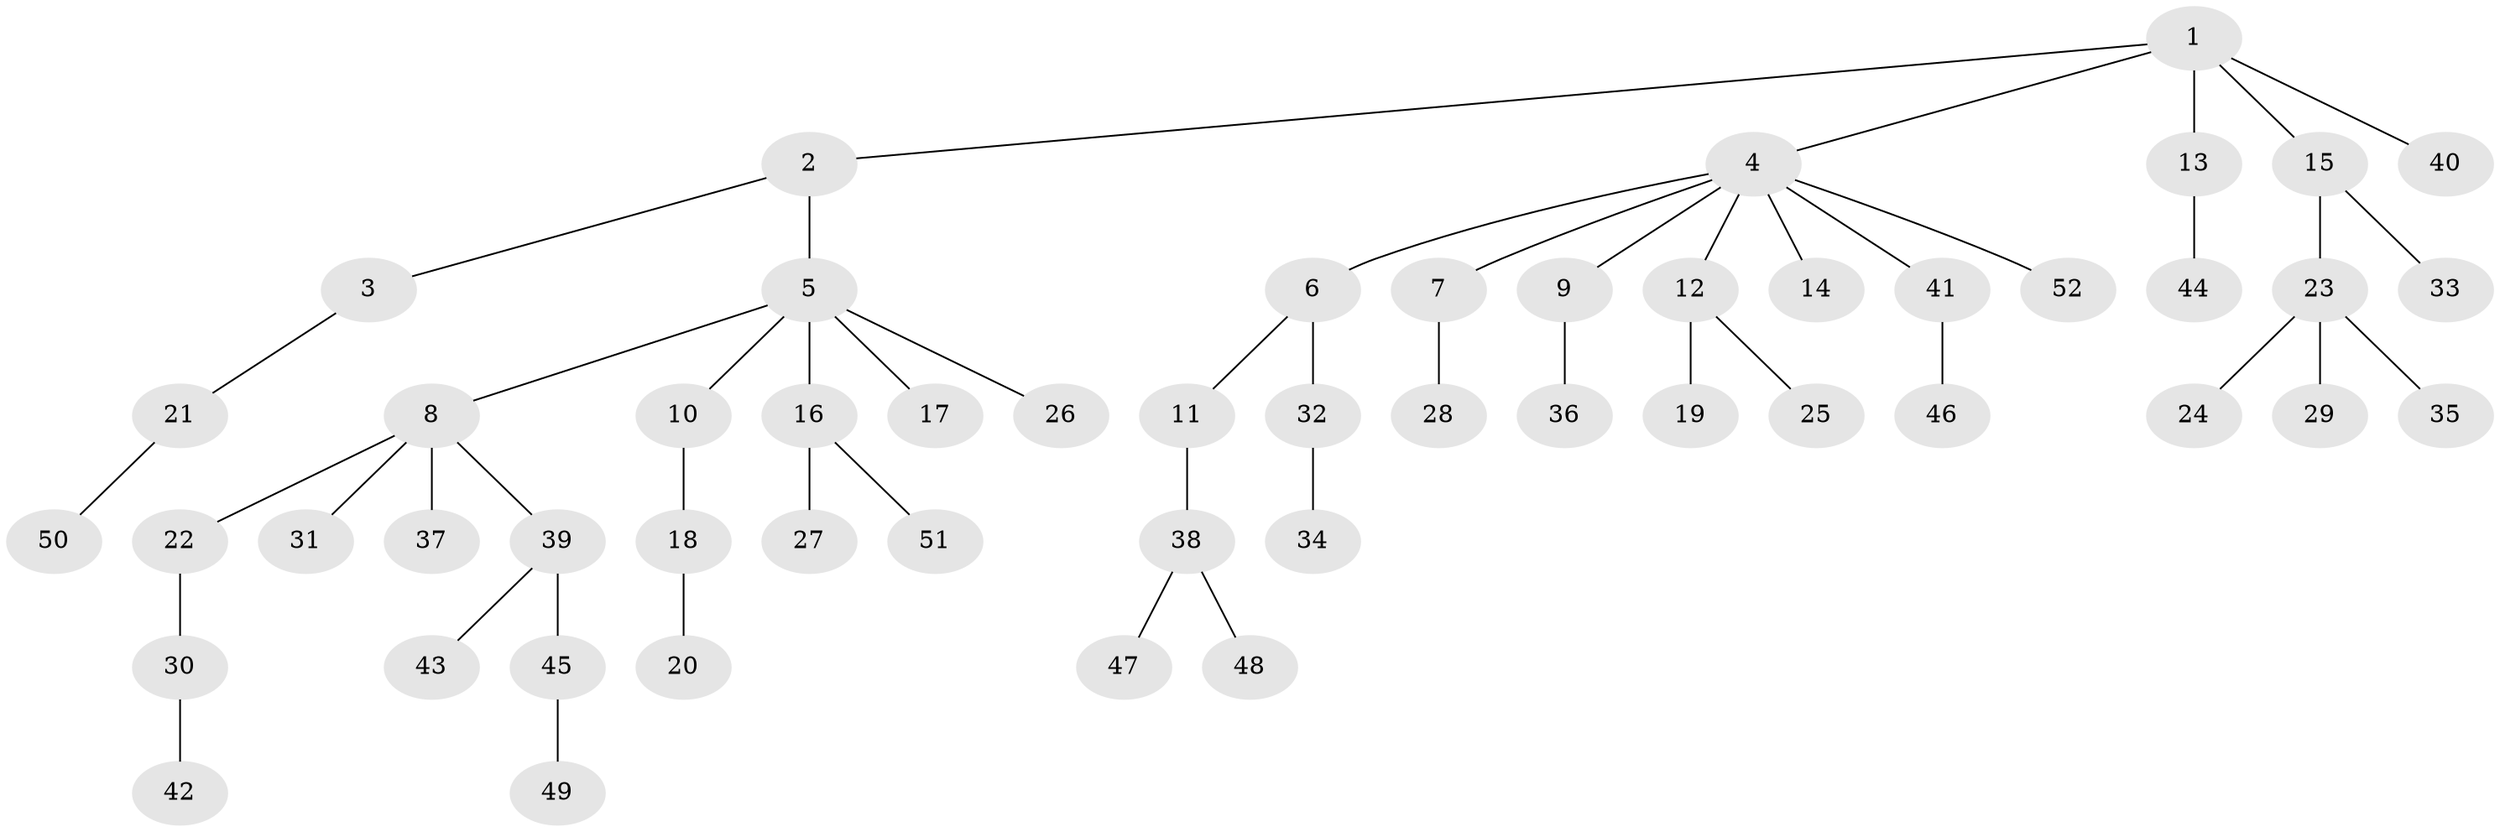 // coarse degree distribution, {4: 0.07407407407407407, 3: 0.1111111111111111, 6: 0.037037037037037035, 1: 0.48148148148148145, 2: 0.2962962962962963}
// Generated by graph-tools (version 1.1) at 2025/52/03/04/25 22:52:00]
// undirected, 52 vertices, 51 edges
graph export_dot {
  node [color=gray90,style=filled];
  1;
  2;
  3;
  4;
  5;
  6;
  7;
  8;
  9;
  10;
  11;
  12;
  13;
  14;
  15;
  16;
  17;
  18;
  19;
  20;
  21;
  22;
  23;
  24;
  25;
  26;
  27;
  28;
  29;
  30;
  31;
  32;
  33;
  34;
  35;
  36;
  37;
  38;
  39;
  40;
  41;
  42;
  43;
  44;
  45;
  46;
  47;
  48;
  49;
  50;
  51;
  52;
  1 -- 2;
  1 -- 4;
  1 -- 13;
  1 -- 15;
  1 -- 40;
  2 -- 3;
  2 -- 5;
  3 -- 21;
  4 -- 6;
  4 -- 7;
  4 -- 9;
  4 -- 12;
  4 -- 14;
  4 -- 41;
  4 -- 52;
  5 -- 8;
  5 -- 10;
  5 -- 16;
  5 -- 17;
  5 -- 26;
  6 -- 11;
  6 -- 32;
  7 -- 28;
  8 -- 22;
  8 -- 31;
  8 -- 37;
  8 -- 39;
  9 -- 36;
  10 -- 18;
  11 -- 38;
  12 -- 19;
  12 -- 25;
  13 -- 44;
  15 -- 23;
  15 -- 33;
  16 -- 27;
  16 -- 51;
  18 -- 20;
  21 -- 50;
  22 -- 30;
  23 -- 24;
  23 -- 29;
  23 -- 35;
  30 -- 42;
  32 -- 34;
  38 -- 47;
  38 -- 48;
  39 -- 43;
  39 -- 45;
  41 -- 46;
  45 -- 49;
}
